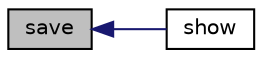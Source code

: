 digraph "save"
{
  edge [fontname="Helvetica",fontsize="10",labelfontname="Helvetica",labelfontsize="10"];
  node [fontname="Helvetica",fontsize="10",shape=record];
  rankdir="LR";
  Node1 [label="save",height=0.2,width=0.4,color="black", fillcolor="grey75", style="filled" fontcolor="black"];
  Node1 -> Node2 [dir="back",color="midnightblue",fontsize="10",style="solid"];
  Node2 [label="show",height=0.2,width=0.4,color="black", fillcolor="white", style="filled",URL="$class_c_s_v.html#a2b8e3779f5bd8c38f70307574859bd36"];
}
